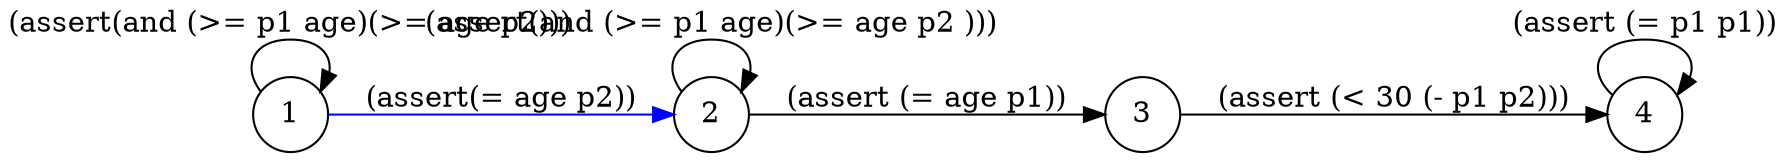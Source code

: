 digraph 2211790648096 {
	rankdir=LR
	1 [label=1 shape=circle]
	2 [label=2 shape=circle]
	3 [label=3 shape=circle]
	4 [label=4 shape=circle]
	1 -> 1 [label="(assert(and (>= p1 age)(>= age p2)))" color=black]
	1 -> 2 [label="(assert(= age p2))" color=blue]
	2 -> 2 [label="(assert(and (>= p1 age)(>= age p2 )))" color=black]
	2 -> 3 [label="(assert (= age p1))" color=black]
	3 -> 4 [label="(assert (< 30 (- p1 p2)))" color=black]
	4 -> 4 [label="(assert (= p1 p1))" color=black]
}
